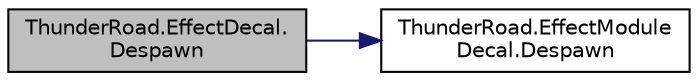 digraph "ThunderRoad.EffectDecal.Despawn"
{
 // LATEX_PDF_SIZE
  edge [fontname="Helvetica",fontsize="10",labelfontname="Helvetica",labelfontsize="10"];
  node [fontname="Helvetica",fontsize="10",shape=record];
  rankdir="LR";
  Node1 [label="ThunderRoad.EffectDecal.\lDespawn",height=0.2,width=0.4,color="black", fillcolor="grey75", style="filled", fontcolor="black",tooltip="Despawns this instance."];
  Node1 -> Node2 [color="midnightblue",fontsize="10",style="solid",fontname="Helvetica"];
  Node2 [label="ThunderRoad.EffectModule\lDecal.Despawn",height=0.2,width=0.4,color="black", fillcolor="white", style="filled",URL="$class_thunder_road_1_1_effect_module_decal.html#ae262f7c019d68aefc80fca51b14eab8c",tooltip="Despawns the specified effect decal."];
}
